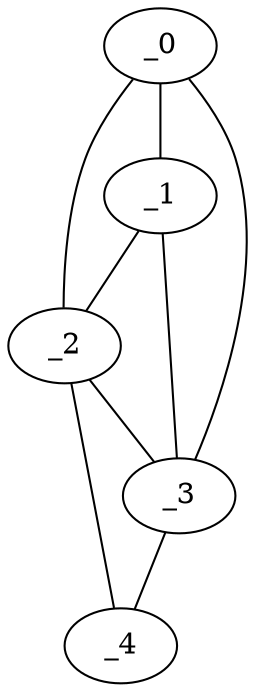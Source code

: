 graph "obj47__295.gxl" {
	_0	 [x=44,
		y=42];
	_1	 [x=58,
		y=44];
	_0 -- _1	 [valence=2];
	_2	 [x=80,
		y=74];
	_0 -- _2	 [valence=1];
	_3	 [x=97,
		y=35];
	_0 -- _3	 [valence=1];
	_1 -- _2	 [valence=2];
	_1 -- _3	 [valence=1];
	_2 -- _3	 [valence=2];
	_4	 [x=100,
		y=66];
	_2 -- _4	 [valence=1];
	_3 -- _4	 [valence=1];
}
